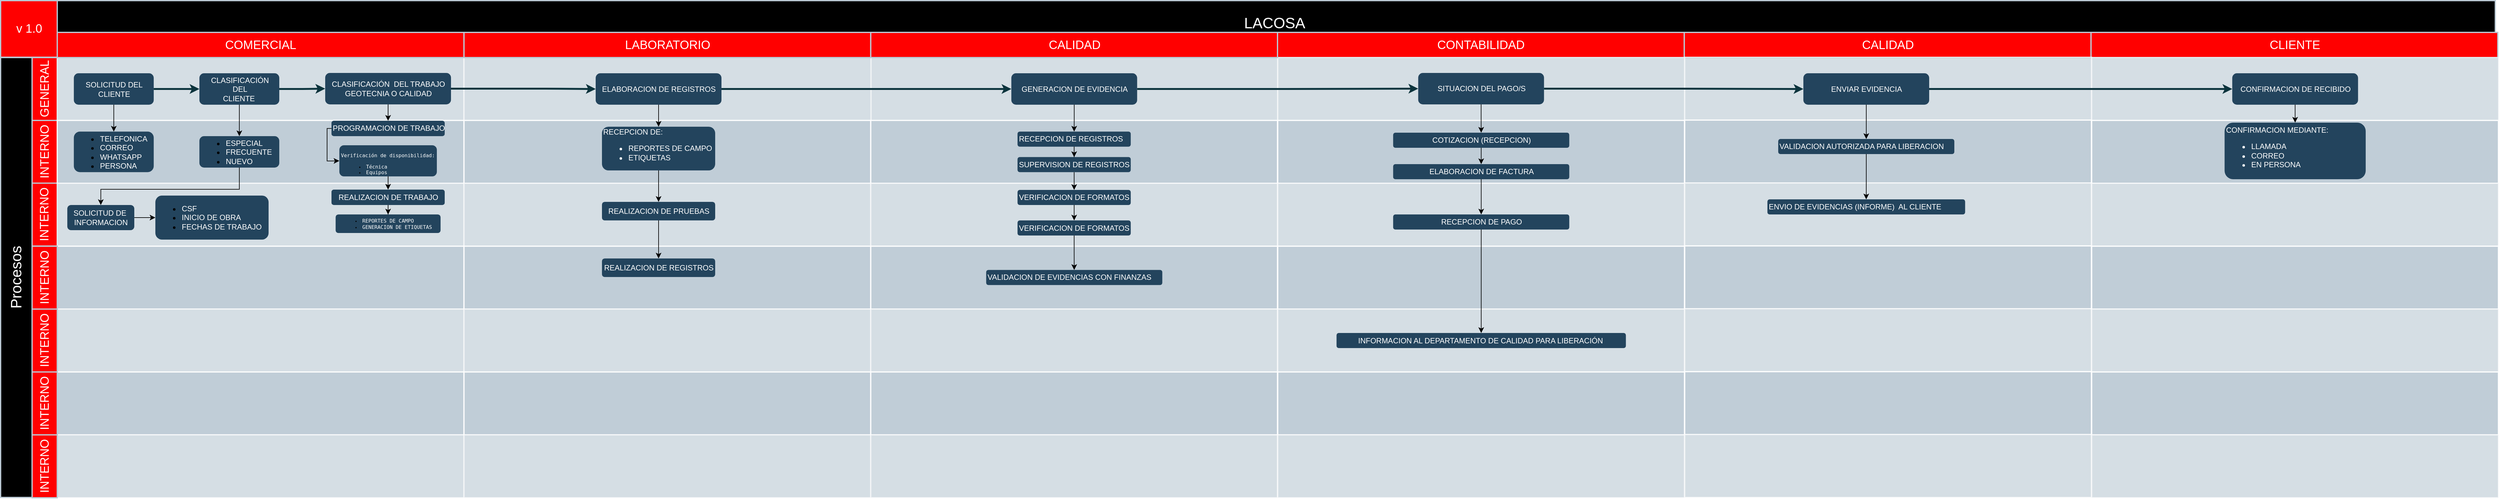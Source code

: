 <mxfile version="24.0.4" type="github">
  <diagram id="6a731a19-8d31-9384-78a2-239565b7b9f0" name="Page-1">
    <mxGraphModel dx="2607" dy="577" grid="1" gridSize="10" guides="1" tooltips="1" connect="1" arrows="1" fold="1" page="1" pageScale="1" pageWidth="1169" pageHeight="827" background="none" math="0" shadow="0">
      <root>
        <mxCell id="0" />
        <mxCell id="1" parent="0" />
        <mxCell id="82" value="" style="strokeColor=#FFFFFF;fillColor=#BAC8D3;fontSize=18;strokeWidth=2;fontFamily=Helvetica;html=1;opacity=60;" parent="1" vertex="1">
          <mxGeometry x="1537.333" y="930.5" width="647" height="100" as="geometry" />
        </mxCell>
        <mxCell id="56" value="LACOSA" style="strokeColor=#BAC8D3;fillColor=#000000;fontSize=24;strokeWidth=2;fontFamily=Helvetica;html=1;fontColor=#FFFFFF;fontStyle=0;spacingBottom=8;spacingRight=0;spacingLeft=83;" parent="1" vertex="1">
          <mxGeometry x="154" y="840" width="3966" height="80" as="geometry" />
        </mxCell>
        <mxCell id="57" value="Procesos" style="strokeColor=#BAC8D3;fillColor=#000000;fontSize=24;strokeWidth=2;horizontal=0;fontFamily=Helvetica;html=1;fontColor=#FFFFFF;fontStyle=0" parent="1" vertex="1">
          <mxGeometry x="154" y="930.5" width="50" height="699.5" as="geometry" />
        </mxCell>
        <mxCell id="58" value="GENERAL" style="strokeColor=#BAC8D3;fillColor=#FF0000;fontSize=19;strokeWidth=2;horizontal=0;fontFamily=Helvetica;html=1;labelBackgroundColor=none;fontColor=#FFFFFF;" parent="1" vertex="1">
          <mxGeometry x="204" y="930.5" width="40" height="100" as="geometry" />
        </mxCell>
        <mxCell id="59" value="v 1.0" style="strokeColor=#BAC8D3;fillColor=#FF0000;fontSize=19;strokeWidth=2;fontFamily=Helvetica;html=1;labelBackgroundColor=none;fontColor=#FFFFFF;" parent="1" vertex="1">
          <mxGeometry x="154" y="840" width="90" height="90" as="geometry" />
        </mxCell>
        <mxCell id="60" value="INTERNO" style="strokeColor=#BAC8D3;fillColor=#FF0000;fontSize=19;strokeWidth=2;horizontal=0;fontFamily=Helvetica;html=1;labelBackgroundColor=none;fontColor=#FFFFFF;" parent="1" vertex="1">
          <mxGeometry x="204" y="1030.5" width="40" height="100" as="geometry" />
        </mxCell>
        <mxCell id="61" value="INTERNO" style="strokeColor=#BAC8D3;fillColor=#FF0000;fontSize=19;strokeWidth=2;horizontal=0;fontFamily=Helvetica;html=1;labelBackgroundColor=none;fontColor=#FFFFFF;" parent="1" vertex="1">
          <mxGeometry x="204" y="1130.25" width="40" height="100" as="geometry" />
        </mxCell>
        <mxCell id="68" value="" style="strokeColor=#FFFFFF;fillColor=#BAC8D3;fontSize=18;strokeWidth=2;fontFamily=Helvetica;html=1;opacity=60;" parent="1" vertex="1">
          <mxGeometry x="244" y="930.5" width="646.667" height="100" as="geometry" />
        </mxCell>
        <mxCell id="69" value="" style="strokeColor=#FFFFFF;fillColor=#BAC8D3;fontSize=18;strokeWidth=2;fontFamily=Helvetica;html=1;opacity=90;" parent="1" vertex="1">
          <mxGeometry x="244" y="1030.5" width="646.667" height="100" as="geometry" />
        </mxCell>
        <mxCell id="70" value="" style="strokeColor=#FFFFFF;fillColor=#BAC8D3;fontSize=18;strokeWidth=2;fontFamily=Helvetica;html=1;opacity=60;" parent="1" vertex="1">
          <mxGeometry x="244" y="1130.5" width="646.667" height="100" as="geometry" />
        </mxCell>
        <mxCell id="71" value="" style="strokeColor=#FFFFFF;fillColor=#BAC8D3;fontSize=18;strokeWidth=2;fontFamily=Helvetica;html=1;opacity=90;" parent="1" vertex="1">
          <mxGeometry x="244" y="1230.5" width="646.667" height="100" as="geometry" />
        </mxCell>
        <mxCell id="72" value="" style="strokeColor=#FFFFFF;fillColor=#BAC8D3;fontSize=18;strokeWidth=2;fontFamily=Helvetica;html=1;opacity=60;" parent="1" vertex="1">
          <mxGeometry x="244" y="1330.5" width="646.667" height="100" as="geometry" />
        </mxCell>
        <mxCell id="73" value="" style="strokeColor=#FFFFFF;fillColor=#BAC8D3;fontSize=18;strokeWidth=2;fontFamily=Helvetica;html=1;opacity=90;" parent="1" vertex="1">
          <mxGeometry x="244" y="1430.5" width="646.667" height="100" as="geometry" />
        </mxCell>
        <mxCell id="74" value="" style="strokeColor=#FFFFFF;fillColor=#BAC8D3;fontSize=18;strokeWidth=2;fontFamily=Helvetica;html=1;opacity=60;" parent="1" vertex="1">
          <mxGeometry x="244" y="1530.5" width="646.667" height="100" as="geometry" />
        </mxCell>
        <mxCell id="75" value="" style="strokeColor=#FFFFFF;fillColor=#BAC8D3;fontSize=18;strokeWidth=2;fontFamily=Helvetica;html=1;opacity=60;" parent="1" vertex="1">
          <mxGeometry x="890.667" y="930.5" width="647" height="100" as="geometry" />
        </mxCell>
        <mxCell id="76" value="" style="strokeColor=#FFFFFF;fillColor=#BAC8D3;fontSize=18;strokeWidth=2;fontFamily=Helvetica;html=1;opacity=90;" parent="1" vertex="1">
          <mxGeometry x="890.667" y="1030.5" width="646.667" height="100" as="geometry" />
        </mxCell>
        <mxCell id="77" value="" style="strokeColor=#FFFFFF;fillColor=#BAC8D3;fontSize=18;strokeWidth=2;fontFamily=Helvetica;html=1;opacity=60;" parent="1" vertex="1">
          <mxGeometry x="890.667" y="1130.5" width="646.667" height="100" as="geometry" />
        </mxCell>
        <mxCell id="78" value="" style="strokeColor=#FFFFFF;fillColor=#BAC8D3;fontSize=18;strokeWidth=2;fontFamily=Helvetica;html=1;opacity=90;" parent="1" vertex="1">
          <mxGeometry x="890.667" y="1230.5" width="646.667" height="100" as="geometry" />
        </mxCell>
        <mxCell id="79" value="" style="strokeColor=#FFFFFF;fillColor=#BAC8D3;fontSize=18;strokeWidth=2;fontFamily=Helvetica;html=1;opacity=60;" parent="1" vertex="1">
          <mxGeometry x="890.667" y="1330.5" width="646.667" height="100" as="geometry" />
        </mxCell>
        <mxCell id="80" value="" style="strokeColor=#FFFFFF;fillColor=#BAC8D3;fontSize=18;strokeWidth=2;fontFamily=Helvetica;html=1;opacity=90;" parent="1" vertex="1">
          <mxGeometry x="890.667" y="1430.5" width="646.667" height="100" as="geometry" />
        </mxCell>
        <mxCell id="81" value="" style="strokeColor=#FFFFFF;fillColor=#BAC8D3;fontSize=18;strokeWidth=2;fontFamily=Helvetica;html=1;opacity=60;fontStyle=4" parent="1" vertex="1">
          <mxGeometry x="890.667" y="1530.5" width="646.667" height="100" as="geometry" />
        </mxCell>
        <mxCell id="89" style="edgeStyle=orthogonalEdgeStyle;rounded=1;jumpStyle=none;html=1;entryX=0;entryY=0.5;labelBackgroundColor=#ffffff;startArrow=none;startFill=0;endArrow=classic;jettySize=auto;orthogonalLoop=1;strokeColor=#0C343D;strokeWidth=3;fontFamily=Helvetica;fontSize=11;fontColor=#000000;" parent="1" source="69" edge="1">
          <mxGeometry relative="1" as="geometry">
            <Array as="points">
              <mxPoint x="549" y="1131" />
            </Array>
            <mxPoint x="524.395" y="1016" as="sourcePoint" />
            <mxPoint x="605.354" y="1130.5" as="targetPoint" />
          </mxGeometry>
        </mxCell>
        <mxCell id="XTJKwg85AFcShDBnjpuE-243" value="" style="edgeStyle=orthogonalEdgeStyle;rounded=0;orthogonalLoop=1;jettySize=auto;html=1;" edge="1" parent="1" source="90" target="XTJKwg85AFcShDBnjpuE-241">
          <mxGeometry relative="1" as="geometry" />
        </mxCell>
        <mxCell id="90" value="&lt;font color=&quot;#ffffff&quot;&gt;SOLICITUD DEL &lt;br&gt;CLIENTE&lt;/font&gt;" style="rounded=1;fillColor=#23445D;strokeColor=none;strokeWidth=2;fontFamily=Helvetica;html=1;gradientColor=none;" parent="1" vertex="1">
          <mxGeometry x="270.395" y="955.5" width="127" height="50" as="geometry" />
        </mxCell>
        <mxCell id="120" value="" style="edgeStyle=elbowEdgeStyle;elbow=horizontal;strokeWidth=3;strokeColor=#0C343D;fontFamily=Helvetica;html=1;exitX=1;exitY=0.5;exitDx=0;exitDy=0;entryX=0;entryY=0.5;entryDx=0;entryDy=0;" parent="1" source="XTJKwg85AFcShDBnjpuE-185" target="XTJKwg85AFcShDBnjpuE-186" edge="1">
          <mxGeometry x="6.449" y="830.5" width="131.973" height="100" as="geometry">
            <mxPoint x="1277.505" y="980.5" as="sourcePoint" />
            <mxPoint x="1680" y="981" as="targetPoint" />
          </mxGeometry>
        </mxCell>
        <mxCell id="140" value="C" style="group;fillColor=#FF0000;container=0;" parent="1" vertex="1" connectable="0">
          <mxGeometry x="244" y="890.5" width="646.667" height="40" as="geometry" />
        </mxCell>
        <mxCell id="XTJKwg85AFcShDBnjpuE-148" value="C" style="group;fillColor=#FF0000;" vertex="1" connectable="0" parent="1">
          <mxGeometry x="2184" y="890.5" width="646.667" height="40" as="geometry" />
        </mxCell>
        <mxCell id="XTJKwg85AFcShDBnjpuE-149" value="CONTABILIDAD" style="strokeColor=#BAC8D3;fillColor=#FF0000;fontSize=19;strokeWidth=2;fontFamily=Helvetica;html=1;labelBackgroundColor=none;fontColor=#FFFFFF;" vertex="1" parent="XTJKwg85AFcShDBnjpuE-148">
          <mxGeometry width="646.666" height="40" as="geometry" />
        </mxCell>
        <mxCell id="XTJKwg85AFcShDBnjpuE-150" value="CALIDAD" style="strokeColor=#BAC8D3;fillColor=#FF0000;fontSize=19;strokeWidth=2;fontFamily=Helvetica;html=1;labelBackgroundColor=none;fontColor=#FFFFFF;" vertex="1" parent="XTJKwg85AFcShDBnjpuE-148">
          <mxGeometry x="646.666" width="646.666" height="40" as="geometry" />
        </mxCell>
        <mxCell id="XTJKwg85AFcShDBnjpuE-151" value="CLIENTE" style="strokeColor=#BAC8D3;fillColor=#FF0000;fontSize=19;strokeWidth=2;fontFamily=Helvetica;html=1;labelBackgroundColor=none;fontColor=#FFFFFF;" vertex="1" parent="XTJKwg85AFcShDBnjpuE-148">
          <mxGeometry x="1293.331" width="646.667" height="40" as="geometry" />
        </mxCell>
        <mxCell id="XTJKwg85AFcShDBnjpuE-245" value="" style="edgeStyle=orthogonalEdgeStyle;rounded=0;orthogonalLoop=1;jettySize=auto;html=1;" edge="1" parent="1" source="XTJKwg85AFcShDBnjpuE-173" target="XTJKwg85AFcShDBnjpuE-242">
          <mxGeometry relative="1" as="geometry" />
        </mxCell>
        <mxCell id="XTJKwg85AFcShDBnjpuE-173" value="&lt;font color=&quot;#ffffff&quot;&gt;CLASIFICACIÓN&lt;br&gt;DEL&lt;br&gt;CLIENTE&amp;nbsp;&lt;/font&gt;" style="rounded=1;fillColor=#23445D;strokeColor=none;strokeWidth=2;fontFamily=Helvetica;html=1;gradientColor=none;" vertex="1" parent="1">
          <mxGeometry x="470.005" y="955.5" width="127" height="50" as="geometry" />
        </mxCell>
        <mxCell id="XTJKwg85AFcShDBnjpuE-251" value="" style="edgeStyle=orthogonalEdgeStyle;rounded=0;orthogonalLoop=1;jettySize=auto;html=1;" edge="1" parent="1" source="XTJKwg85AFcShDBnjpuE-174" target="XTJKwg85AFcShDBnjpuE-250">
          <mxGeometry relative="1" as="geometry" />
        </mxCell>
        <mxCell id="XTJKwg85AFcShDBnjpuE-174" value="&lt;font color=&quot;#ffffff&quot;&gt;CLASIFICACIÓN&amp;nbsp; DEL TRABAJO&lt;br&gt;GEOTECNIA O CALIDAD&lt;/font&gt;" style="rounded=1;fillColor=#23445D;strokeColor=none;strokeWidth=2;fontFamily=Helvetica;html=1;gradientColor=none;" vertex="1" parent="1">
          <mxGeometry x="670" y="955" width="200" height="50" as="geometry" />
        </mxCell>
        <mxCell id="XTJKwg85AFcShDBnjpuE-176" value="" style="edgeStyle=elbowEdgeStyle;elbow=horizontal;strokeWidth=3;strokeColor=#0C343D;fontFamily=Helvetica;html=1;entryX=0;entryY=0.5;entryDx=0;entryDy=0;exitX=1;exitY=0.5;exitDx=0;exitDy=0;" edge="1" parent="1" source="90" target="XTJKwg85AFcShDBnjpuE-173">
          <mxGeometry x="6.449" y="830.5" width="131.973" height="100" as="geometry">
            <mxPoint x="410" y="980" as="sourcePoint" />
            <mxPoint x="494.39" y="980" as="targetPoint" />
          </mxGeometry>
        </mxCell>
        <mxCell id="XTJKwg85AFcShDBnjpuE-178" value="" style="edgeStyle=elbowEdgeStyle;elbow=horizontal;strokeWidth=3;strokeColor=#0C343D;fontFamily=Helvetica;html=1;entryX=0;entryY=0.5;entryDx=0;entryDy=0;exitX=1;exitY=0.5;exitDx=0;exitDy=0;" edge="1" parent="1" source="XTJKwg85AFcShDBnjpuE-173" target="XTJKwg85AFcShDBnjpuE-174">
          <mxGeometry x="6.449" y="830.5" width="131.973" height="100" as="geometry">
            <mxPoint x="597" y="1005.5" as="sourcePoint" />
            <mxPoint x="670" y="1005.5" as="targetPoint" />
          </mxGeometry>
        </mxCell>
        <mxCell id="XTJKwg85AFcShDBnjpuE-184" value="" style="edgeStyle=elbowEdgeStyle;elbow=horizontal;strokeWidth=3;strokeColor=#0C343D;fontFamily=Helvetica;html=1;exitX=1;exitY=0.5;exitDx=0;exitDy=0;entryX=0;entryY=0.5;entryDx=0;entryDy=0;" edge="1" parent="1" source="XTJKwg85AFcShDBnjpuE-174" target="XTJKwg85AFcShDBnjpuE-185">
          <mxGeometry x="6.449" y="830.5" width="131.973" height="100" as="geometry">
            <mxPoint x="880.0" y="970" as="sourcePoint" />
            <mxPoint x="1070" y="980" as="targetPoint" />
            <Array as="points">
              <mxPoint x="1010" y="990" />
            </Array>
          </mxGeometry>
        </mxCell>
        <mxCell id="XTJKwg85AFcShDBnjpuE-271" value="" style="edgeStyle=orthogonalEdgeStyle;rounded=0;orthogonalLoop=1;jettySize=auto;html=1;" edge="1" parent="1" source="XTJKwg85AFcShDBnjpuE-185" target="XTJKwg85AFcShDBnjpuE-270">
          <mxGeometry relative="1" as="geometry" />
        </mxCell>
        <mxCell id="XTJKwg85AFcShDBnjpuE-185" value="&lt;font color=&quot;#ffffff&quot;&gt;ELABORACION DE REGISTROS&lt;/font&gt;" style="rounded=1;fillColor=#23445D;strokeColor=none;strokeWidth=2;fontFamily=Helvetica;html=1;gradientColor=none;" vertex="1" parent="1">
          <mxGeometry x="1100" y="955.5" width="200" height="50" as="geometry" />
        </mxCell>
        <mxCell id="83" value="" style="strokeColor=#FFFFFF;fillColor=#BAC8D3;fontSize=18;strokeWidth=2;fontFamily=Helvetica;html=1;opacity=90;" parent="1" vertex="1">
          <mxGeometry x="1537.333" y="1030.5" width="646.667" height="100" as="geometry" />
        </mxCell>
        <mxCell id="84" value="" style="strokeColor=#FFFFFF;fillColor=#BAC8D3;fontSize=18;strokeWidth=2;fontFamily=Helvetica;html=1;opacity=60;" parent="1" vertex="1">
          <mxGeometry x="1537.333" y="1130.5" width="646.667" height="100" as="geometry" />
        </mxCell>
        <mxCell id="85" value="" style="strokeColor=#FFFFFF;fillColor=#BAC8D3;fontSize=18;strokeWidth=2;fontFamily=Helvetica;html=1;opacity=90;" parent="1" vertex="1">
          <mxGeometry x="1537.333" y="1230.5" width="646.667" height="100" as="geometry" />
        </mxCell>
        <mxCell id="86" value="" style="strokeColor=#FFFFFF;fillColor=#BAC8D3;fontSize=18;strokeWidth=2;fontFamily=Helvetica;html=1;opacity=60;" parent="1" vertex="1">
          <mxGeometry x="1537.333" y="1330.5" width="646.667" height="100" as="geometry" />
        </mxCell>
        <mxCell id="87" value="" style="strokeColor=#FFFFFF;fillColor=#BAC8D3;fontSize=18;strokeWidth=2;fontFamily=Helvetica;html=1;opacity=90;" parent="1" vertex="1">
          <mxGeometry x="1537.333" y="1430.5" width="646.667" height="100" as="geometry" />
        </mxCell>
        <mxCell id="88" value="" style="strokeColor=#FFFFFF;fillColor=#BAC8D3;fontSize=18;strokeWidth=2;fontFamily=Helvetica;html=1;opacity=60;fontStyle=4" parent="1" vertex="1">
          <mxGeometry x="1537.333" y="1530.5" width="646.667" height="100" as="geometry" />
        </mxCell>
        <mxCell id="XTJKwg85AFcShDBnjpuE-179" value="" style="group" vertex="1" connectable="0" parent="1">
          <mxGeometry x="2184.333" y="930" width="1941" height="700.5" as="geometry" />
        </mxCell>
        <mxCell id="XTJKwg85AFcShDBnjpuE-152" value="" style="strokeColor=#FFFFFF;fillColor=#BAC8D3;fontSize=18;strokeWidth=2;fontFamily=Helvetica;html=1;opacity=60;" vertex="1" parent="XTJKwg85AFcShDBnjpuE-179">
          <mxGeometry y="0.5" width="647" height="100" as="geometry" />
        </mxCell>
        <mxCell id="XTJKwg85AFcShDBnjpuE-153" value="" style="strokeColor=#FFFFFF;fillColor=#BAC8D3;fontSize=18;strokeWidth=2;fontFamily=Helvetica;html=1;opacity=90;" vertex="1" parent="XTJKwg85AFcShDBnjpuE-179">
          <mxGeometry y="100.5" width="646.667" height="100" as="geometry" />
        </mxCell>
        <mxCell id="XTJKwg85AFcShDBnjpuE-154" value="" style="strokeColor=#FFFFFF;fillColor=#BAC8D3;fontSize=18;strokeWidth=2;fontFamily=Helvetica;html=1;opacity=60;" vertex="1" parent="XTJKwg85AFcShDBnjpuE-179">
          <mxGeometry y="200.5" width="646.667" height="100" as="geometry" />
        </mxCell>
        <mxCell id="XTJKwg85AFcShDBnjpuE-155" value="" style="strokeColor=#FFFFFF;fillColor=#BAC8D3;fontSize=18;strokeWidth=2;fontFamily=Helvetica;html=1;opacity=90;" vertex="1" parent="XTJKwg85AFcShDBnjpuE-179">
          <mxGeometry y="300.5" width="646.667" height="100" as="geometry" />
        </mxCell>
        <mxCell id="XTJKwg85AFcShDBnjpuE-156" value="" style="strokeColor=#FFFFFF;fillColor=#BAC8D3;fontSize=18;strokeWidth=2;fontFamily=Helvetica;html=1;opacity=60;" vertex="1" parent="XTJKwg85AFcShDBnjpuE-179">
          <mxGeometry y="400.5" width="646.667" height="100" as="geometry" />
        </mxCell>
        <mxCell id="XTJKwg85AFcShDBnjpuE-157" value="" style="strokeColor=#FFFFFF;fillColor=#BAC8D3;fontSize=18;strokeWidth=2;fontFamily=Helvetica;html=1;opacity=90;" vertex="1" parent="XTJKwg85AFcShDBnjpuE-179">
          <mxGeometry y="500.5" width="646.667" height="100" as="geometry" />
        </mxCell>
        <mxCell id="XTJKwg85AFcShDBnjpuE-158" value="" style="strokeColor=#FFFFFF;fillColor=#BAC8D3;fontSize=18;strokeWidth=2;fontFamily=Helvetica;html=1;opacity=60;fontStyle=4" vertex="1" parent="XTJKwg85AFcShDBnjpuE-179">
          <mxGeometry y="600.5" width="646.667" height="100" as="geometry" />
        </mxCell>
        <mxCell id="XTJKwg85AFcShDBnjpuE-159" value="" style="strokeColor=#FFFFFF;fillColor=#BAC8D3;fontSize=18;strokeWidth=2;fontFamily=Helvetica;html=1;opacity=60;" vertex="1" parent="XTJKwg85AFcShDBnjpuE-179">
          <mxGeometry x="647" width="647" height="100" as="geometry" />
        </mxCell>
        <mxCell id="XTJKwg85AFcShDBnjpuE-160" value="" style="strokeColor=#FFFFFF;fillColor=#BAC8D3;fontSize=18;strokeWidth=2;fontFamily=Helvetica;html=1;opacity=90;" vertex="1" parent="XTJKwg85AFcShDBnjpuE-179">
          <mxGeometry x="647" y="100" width="646.667" height="100" as="geometry" />
        </mxCell>
        <mxCell id="XTJKwg85AFcShDBnjpuE-161" value="" style="strokeColor=#FFFFFF;fillColor=#BAC8D3;fontSize=18;strokeWidth=2;fontFamily=Helvetica;html=1;opacity=60;" vertex="1" parent="XTJKwg85AFcShDBnjpuE-179">
          <mxGeometry x="647" y="200" width="646.667" height="100" as="geometry" />
        </mxCell>
        <mxCell id="XTJKwg85AFcShDBnjpuE-162" value="" style="strokeColor=#FFFFFF;fillColor=#BAC8D3;fontSize=18;strokeWidth=2;fontFamily=Helvetica;html=1;opacity=90;" vertex="1" parent="XTJKwg85AFcShDBnjpuE-179">
          <mxGeometry x="647" y="300" width="646.667" height="100" as="geometry" />
        </mxCell>
        <mxCell id="XTJKwg85AFcShDBnjpuE-163" value="" style="strokeColor=#FFFFFF;fillColor=#BAC8D3;fontSize=18;strokeWidth=2;fontFamily=Helvetica;html=1;opacity=60;" vertex="1" parent="XTJKwg85AFcShDBnjpuE-179">
          <mxGeometry x="647" y="400" width="646.667" height="100" as="geometry" />
        </mxCell>
        <mxCell id="XTJKwg85AFcShDBnjpuE-164" value="" style="strokeColor=#FFFFFF;fillColor=#BAC8D3;fontSize=18;strokeWidth=2;fontFamily=Helvetica;html=1;opacity=90;" vertex="1" parent="XTJKwg85AFcShDBnjpuE-179">
          <mxGeometry x="647" y="500" width="646.667" height="100" as="geometry" />
        </mxCell>
        <mxCell id="XTJKwg85AFcShDBnjpuE-165" value="" style="strokeColor=#FFFFFF;fillColor=#BAC8D3;fontSize=18;strokeWidth=2;fontFamily=Helvetica;html=1;opacity=60;fontStyle=4" vertex="1" parent="XTJKwg85AFcShDBnjpuE-179">
          <mxGeometry x="647" y="600" width="646.667" height="100" as="geometry" />
        </mxCell>
        <mxCell id="XTJKwg85AFcShDBnjpuE-166" value="" style="strokeColor=#FFFFFF;fillColor=#BAC8D3;fontSize=18;strokeWidth=2;fontFamily=Helvetica;html=1;opacity=60;" vertex="1" parent="XTJKwg85AFcShDBnjpuE-179">
          <mxGeometry x="1294" y="0.5" width="647" height="100" as="geometry" />
        </mxCell>
        <mxCell id="XTJKwg85AFcShDBnjpuE-167" value="" style="strokeColor=#FFFFFF;fillColor=#BAC8D3;fontSize=18;strokeWidth=2;fontFamily=Helvetica;html=1;opacity=90;" vertex="1" parent="XTJKwg85AFcShDBnjpuE-179">
          <mxGeometry x="1294" y="100.5" width="646.667" height="100" as="geometry" />
        </mxCell>
        <mxCell id="XTJKwg85AFcShDBnjpuE-168" value="" style="strokeColor=#FFFFFF;fillColor=#BAC8D3;fontSize=18;strokeWidth=2;fontFamily=Helvetica;html=1;opacity=60;" vertex="1" parent="XTJKwg85AFcShDBnjpuE-179">
          <mxGeometry x="1294" y="200.5" width="646.667" height="100" as="geometry" />
        </mxCell>
        <mxCell id="XTJKwg85AFcShDBnjpuE-169" value="" style="strokeColor=#FFFFFF;fillColor=#BAC8D3;fontSize=18;strokeWidth=2;fontFamily=Helvetica;html=1;opacity=90;" vertex="1" parent="XTJKwg85AFcShDBnjpuE-179">
          <mxGeometry x="1294" y="300.5" width="646.667" height="100" as="geometry" />
        </mxCell>
        <mxCell id="XTJKwg85AFcShDBnjpuE-170" value="" style="strokeColor=#FFFFFF;fillColor=#BAC8D3;fontSize=18;strokeWidth=2;fontFamily=Helvetica;html=1;opacity=60;" vertex="1" parent="XTJKwg85AFcShDBnjpuE-179">
          <mxGeometry x="1294" y="400.5" width="646.667" height="100" as="geometry" />
        </mxCell>
        <mxCell id="XTJKwg85AFcShDBnjpuE-171" value="" style="strokeColor=#FFFFFF;fillColor=#BAC8D3;fontSize=18;strokeWidth=2;fontFamily=Helvetica;html=1;opacity=90;" vertex="1" parent="XTJKwg85AFcShDBnjpuE-179">
          <mxGeometry x="1294" y="500.5" width="646.667" height="100" as="geometry" />
        </mxCell>
        <mxCell id="XTJKwg85AFcShDBnjpuE-172" value="" style="strokeColor=#FFFFFF;fillColor=#BAC8D3;fontSize=18;strokeWidth=2;fontFamily=Helvetica;html=1;opacity=60;fontStyle=4" vertex="1" parent="XTJKwg85AFcShDBnjpuE-179">
          <mxGeometry x="1294" y="600.5" width="646.667" height="100" as="geometry" />
        </mxCell>
        <mxCell id="XTJKwg85AFcShDBnjpuE-289" value="" style="edgeStyle=orthogonalEdgeStyle;rounded=0;orthogonalLoop=1;jettySize=auto;html=1;" edge="1" parent="XTJKwg85AFcShDBnjpuE-179" source="XTJKwg85AFcShDBnjpuE-187" target="XTJKwg85AFcShDBnjpuE-288">
          <mxGeometry relative="1" as="geometry" />
        </mxCell>
        <mxCell id="XTJKwg85AFcShDBnjpuE-187" value="&lt;font color=&quot;#ffffff&quot;&gt;SITUACION DEL PAGO/S&lt;/font&gt;" style="rounded=1;fillColor=#23445D;strokeColor=none;strokeWidth=2;fontFamily=Helvetica;html=1;gradientColor=none;" vertex="1" parent="XTJKwg85AFcShDBnjpuE-179">
          <mxGeometry x="223.337" y="25" width="200" height="50" as="geometry" />
        </mxCell>
        <mxCell id="XTJKwg85AFcShDBnjpuE-188" value="" style="edgeStyle=elbowEdgeStyle;elbow=horizontal;strokeWidth=3;strokeColor=#0C343D;fontFamily=Helvetica;html=1;exitX=1;exitY=0.5;exitDx=0;exitDy=0;entryX=0;entryY=0.5;entryDx=0;entryDy=0;" edge="1" parent="XTJKwg85AFcShDBnjpuE-179" source="XTJKwg85AFcShDBnjpuE-187" target="XTJKwg85AFcShDBnjpuE-189">
          <mxGeometry x="-3715.218" y="-1029.5" width="131.973" height="100" as="geometry">
            <mxPoint x="445.67" y="50.25" as="sourcePoint" />
            <mxPoint x="815.667" y="49" as="targetPoint" />
          </mxGeometry>
        </mxCell>
        <mxCell id="XTJKwg85AFcShDBnjpuE-300" value="" style="edgeStyle=orthogonalEdgeStyle;rounded=0;orthogonalLoop=1;jettySize=auto;html=1;" edge="1" parent="XTJKwg85AFcShDBnjpuE-179" source="XTJKwg85AFcShDBnjpuE-189" target="XTJKwg85AFcShDBnjpuE-298">
          <mxGeometry relative="1" as="geometry" />
        </mxCell>
        <mxCell id="XTJKwg85AFcShDBnjpuE-189" value="&lt;font color=&quot;#ffffff&quot;&gt;ENVIAR EVIDENCIA&lt;/font&gt;" style="rounded=1;fillColor=#23445D;strokeColor=none;strokeWidth=2;fontFamily=Helvetica;html=1;gradientColor=none;" vertex="1" parent="XTJKwg85AFcShDBnjpuE-179">
          <mxGeometry x="835.667" y="25.5" width="200" height="50" as="geometry" />
        </mxCell>
        <mxCell id="XTJKwg85AFcShDBnjpuE-306" value="" style="edgeStyle=orthogonalEdgeStyle;rounded=0;orthogonalLoop=1;jettySize=auto;html=1;" edge="1" parent="XTJKwg85AFcShDBnjpuE-179" source="XTJKwg85AFcShDBnjpuE-215" target="XTJKwg85AFcShDBnjpuE-305">
          <mxGeometry relative="1" as="geometry" />
        </mxCell>
        <mxCell id="XTJKwg85AFcShDBnjpuE-215" value="&lt;font color=&quot;#ffffff&quot;&gt;CONFIRMACION DE RECIBIDO&lt;/font&gt;" style="rounded=1;fillColor=#23445D;strokeColor=none;strokeWidth=2;fontFamily=Helvetica;html=1;gradientColor=none;" vertex="1" parent="XTJKwg85AFcShDBnjpuE-179">
          <mxGeometry x="1517.497" y="25.5" width="200" height="50" as="geometry" />
        </mxCell>
        <mxCell id="XTJKwg85AFcShDBnjpuE-216" value="" style="edgeStyle=elbowEdgeStyle;elbow=horizontal;strokeWidth=3;strokeColor=#0C343D;fontFamily=Helvetica;html=1;entryX=0;entryY=0.5;entryDx=0;entryDy=0;exitX=1;exitY=0.5;exitDx=0;exitDy=0;" edge="1" parent="XTJKwg85AFcShDBnjpuE-179" source="XTJKwg85AFcShDBnjpuE-189" target="XTJKwg85AFcShDBnjpuE-215">
          <mxGeometry x="-5899.551" y="-1959.5" width="131.973" height="100" as="geometry">
            <mxPoint x="1075.67" y="49.91" as="sourcePoint" />
            <mxPoint x="1488.67" y="50.91" as="targetPoint" />
          </mxGeometry>
        </mxCell>
        <mxCell id="XTJKwg85AFcShDBnjpuE-291" value="" style="edgeStyle=orthogonalEdgeStyle;rounded=0;orthogonalLoop=1;jettySize=auto;html=1;" edge="1" parent="XTJKwg85AFcShDBnjpuE-179" source="XTJKwg85AFcShDBnjpuE-288" target="XTJKwg85AFcShDBnjpuE-290">
          <mxGeometry relative="1" as="geometry" />
        </mxCell>
        <mxCell id="XTJKwg85AFcShDBnjpuE-288" value="&lt;font color=&quot;#ffffff&quot;&gt;COTIZACION (RECEPCION)&lt;/font&gt;" style="rounded=1;fillColor=#23445D;strokeColor=none;strokeWidth=2;fontFamily=Helvetica;html=1;gradientColor=none;align=center;" vertex="1" parent="XTJKwg85AFcShDBnjpuE-179">
          <mxGeometry x="183.497" y="120" width="280" height="24" as="geometry" />
        </mxCell>
        <mxCell id="XTJKwg85AFcShDBnjpuE-295" value="" style="edgeStyle=orthogonalEdgeStyle;rounded=0;orthogonalLoop=1;jettySize=auto;html=1;" edge="1" parent="XTJKwg85AFcShDBnjpuE-179" source="XTJKwg85AFcShDBnjpuE-290" target="XTJKwg85AFcShDBnjpuE-293">
          <mxGeometry relative="1" as="geometry" />
        </mxCell>
        <mxCell id="XTJKwg85AFcShDBnjpuE-290" value="&lt;font color=&quot;#ffffff&quot;&gt;ELABORACION DE FACTURA&lt;/font&gt;" style="rounded=1;fillColor=#23445D;strokeColor=none;strokeWidth=2;fontFamily=Helvetica;html=1;gradientColor=none;align=center;" vertex="1" parent="XTJKwg85AFcShDBnjpuE-179">
          <mxGeometry x="183.497" y="170" width="280" height="24" as="geometry" />
        </mxCell>
        <mxCell id="XTJKwg85AFcShDBnjpuE-297" value="" style="edgeStyle=orthogonalEdgeStyle;rounded=0;orthogonalLoop=1;jettySize=auto;html=1;" edge="1" parent="XTJKwg85AFcShDBnjpuE-179" source="XTJKwg85AFcShDBnjpuE-293" target="XTJKwg85AFcShDBnjpuE-296">
          <mxGeometry relative="1" as="geometry" />
        </mxCell>
        <mxCell id="XTJKwg85AFcShDBnjpuE-293" value="&lt;font color=&quot;#ffffff&quot;&gt;RECEPCION DE PAGO&lt;/font&gt;" style="rounded=1;fillColor=#23445D;strokeColor=none;strokeWidth=2;fontFamily=Helvetica;html=1;gradientColor=none;align=center;" vertex="1" parent="XTJKwg85AFcShDBnjpuE-179">
          <mxGeometry x="183.497" y="250" width="280" height="24" as="geometry" />
        </mxCell>
        <mxCell id="XTJKwg85AFcShDBnjpuE-296" value="&lt;font color=&quot;#ffffff&quot;&gt;INFORMACION AL DEPARTAMENTO DE CALIDAD PARA LIBERACIÓN&amp;nbsp;&lt;/font&gt;" style="rounded=1;fillColor=#23445D;strokeColor=none;strokeWidth=2;fontFamily=Helvetica;html=1;gradientColor=none;align=center;" vertex="1" parent="XTJKwg85AFcShDBnjpuE-179">
          <mxGeometry x="93.5" y="438.5" width="460" height="24" as="geometry" />
        </mxCell>
        <mxCell id="XTJKwg85AFcShDBnjpuE-303" value="" style="edgeStyle=orthogonalEdgeStyle;rounded=0;orthogonalLoop=1;jettySize=auto;html=1;" edge="1" parent="XTJKwg85AFcShDBnjpuE-179" source="XTJKwg85AFcShDBnjpuE-298" target="XTJKwg85AFcShDBnjpuE-302">
          <mxGeometry relative="1" as="geometry" />
        </mxCell>
        <mxCell id="XTJKwg85AFcShDBnjpuE-298" value="&lt;font color=&quot;#ffffff&quot;&gt;VALIDACION AUTORIZADA PARA LIBERACION&lt;/font&gt;" style="rounded=1;fillColor=#23445D;strokeColor=none;strokeWidth=2;fontFamily=Helvetica;html=1;gradientColor=none;align=left;" vertex="1" parent="XTJKwg85AFcShDBnjpuE-179">
          <mxGeometry x="795.667" y="130" width="280" height="24" as="geometry" />
        </mxCell>
        <mxCell id="XTJKwg85AFcShDBnjpuE-302" value="&lt;font color=&quot;#ffffff&quot;&gt;ENVIO DE EVIDENCIAS (INFORME)&amp;nbsp; AL CLIENTE&lt;/font&gt;" style="rounded=1;fillColor=#23445D;strokeColor=none;strokeWidth=2;fontFamily=Helvetica;html=1;gradientColor=none;align=left;" vertex="1" parent="XTJKwg85AFcShDBnjpuE-179">
          <mxGeometry x="778.5" y="226" width="314.33" height="24" as="geometry" />
        </mxCell>
        <mxCell id="XTJKwg85AFcShDBnjpuE-305" value="&lt;font color=&quot;#ffffff&quot;&gt;CONFIRMACION MEDIANTE:&lt;br&gt;&lt;ul&gt;&lt;li&gt;&lt;font color=&quot;#ffffff&quot;&gt;LLAMADA&lt;/font&gt;&lt;/li&gt;&lt;li&gt;&lt;font color=&quot;#ffffff&quot;&gt;CORREO&lt;/font&gt;&lt;/li&gt;&lt;li&gt;&lt;font color=&quot;#ffffff&quot;&gt;EN PERSONA&lt;/font&gt;&lt;/li&gt;&lt;/ul&gt;&lt;/font&gt;" style="rounded=1;fillColor=#23445D;strokeColor=none;strokeWidth=2;fontFamily=Helvetica;html=1;gradientColor=none;align=left;" vertex="1" parent="XTJKwg85AFcShDBnjpuE-179">
          <mxGeometry x="1505.33" y="104" width="224.33" height="90" as="geometry" />
        </mxCell>
        <mxCell id="121" value="" style="edgeStyle=elbowEdgeStyle;elbow=horizontal;strokeWidth=3;strokeColor=#0C343D;fontFamily=Helvetica;html=1;exitX=1;exitY=0.5;exitDx=0;exitDy=0;entryX=0;entryY=0.5;entryDx=0;entryDy=0;" parent="1" source="XTJKwg85AFcShDBnjpuE-186" target="XTJKwg85AFcShDBnjpuE-187" edge="1">
          <mxGeometry x="6.449" y="830.5" width="131.973" height="100" as="geometry">
            <mxPoint x="1916.999" y="980.5" as="sourcePoint" />
            <mxPoint x="2380.005" y="980" as="targetPoint" />
          </mxGeometry>
        </mxCell>
        <mxCell id="XTJKwg85AFcShDBnjpuE-277" value="" style="edgeStyle=orthogonalEdgeStyle;rounded=0;orthogonalLoop=1;jettySize=auto;html=1;" edge="1" parent="1" source="XTJKwg85AFcShDBnjpuE-186" target="XTJKwg85AFcShDBnjpuE-276">
          <mxGeometry relative="1" as="geometry" />
        </mxCell>
        <mxCell id="XTJKwg85AFcShDBnjpuE-186" value="&lt;font color=&quot;#ffffff&quot;&gt;GENERACION DE EVIDENCIA&lt;/font&gt;" style="rounded=1;fillColor=#23445D;strokeColor=none;strokeWidth=2;fontFamily=Helvetica;html=1;gradientColor=none;" vertex="1" parent="1">
          <mxGeometry x="1760.83" y="955.5" width="200" height="50" as="geometry" />
        </mxCell>
        <mxCell id="141" value="COMERCIAL" style="strokeColor=#BAC8D3;fillColor=#FF0000;fontSize=19;strokeWidth=2;fontFamily=Helvetica;html=1;labelBackgroundColor=none;fontColor=#FFFFFF;" parent="1" vertex="1">
          <mxGeometry x="244" y="890.5" width="646.666" height="40" as="geometry" />
        </mxCell>
        <mxCell id="142" value="LABORATORIO" style="strokeColor=#BAC8D3;fillColor=#FF0000;fontSize=19;strokeWidth=2;fontFamily=Helvetica;html=1;labelBackgroundColor=none;fontColor=#FFFFFF;" parent="1" vertex="1">
          <mxGeometry x="890.666" y="890.5" width="646.666" height="40" as="geometry" />
        </mxCell>
        <mxCell id="143" value="CALIDAD" style="strokeColor=#BAC8D3;fillColor=#FF0000;fontSize=19;strokeWidth=2;fontFamily=Helvetica;html=1;labelBackgroundColor=none;fontColor=#FFFFFF;" parent="1" vertex="1">
          <mxGeometry x="1537.331" y="890.5" width="646.667" height="40" as="geometry" />
        </mxCell>
        <mxCell id="XTJKwg85AFcShDBnjpuE-232" value="INTERNO" style="strokeColor=#BAC8D3;fillColor=#FF0000;fontSize=19;strokeWidth=2;horizontal=0;fontFamily=Helvetica;html=1;labelBackgroundColor=none;fontColor=#FFFFFF;" vertex="1" parent="1">
          <mxGeometry x="204" y="1330.5" width="40" height="100" as="geometry" />
        </mxCell>
        <mxCell id="XTJKwg85AFcShDBnjpuE-233" value="INTERNO" style="strokeColor=#BAC8D3;fillColor=#FF0000;fontSize=19;strokeWidth=2;horizontal=0;fontFamily=Helvetica;html=1;labelBackgroundColor=none;fontColor=#FFFFFF;" vertex="1" parent="1">
          <mxGeometry x="204" y="1430.5" width="40" height="100" as="geometry" />
        </mxCell>
        <mxCell id="XTJKwg85AFcShDBnjpuE-238" value="INTERNO" style="strokeColor=#BAC8D3;fillColor=#FF0000;fontSize=19;strokeWidth=2;horizontal=0;fontFamily=Helvetica;html=1;labelBackgroundColor=none;fontColor=#FFFFFF;" vertex="1" parent="1">
          <mxGeometry x="204" y="1230.5" width="40" height="100" as="geometry" />
        </mxCell>
        <mxCell id="XTJKwg85AFcShDBnjpuE-239" value="INTERNO" style="strokeColor=#BAC8D3;fillColor=#FF0000;fontSize=19;strokeWidth=2;horizontal=0;fontFamily=Helvetica;html=1;labelBackgroundColor=none;fontColor=#FFFFFF;" vertex="1" parent="1">
          <mxGeometry x="204" y="1530.5" width="40" height="100" as="geometry" />
        </mxCell>
        <mxCell id="XTJKwg85AFcShDBnjpuE-241" value="&lt;ul&gt;&lt;li&gt;&lt;font color=&quot;#ffffff&quot;&gt;TELEFONICA&lt;/font&gt;&lt;/li&gt;&lt;li&gt;&lt;font color=&quot;#ffffff&quot;&gt;CORREO&lt;/font&gt;&lt;/li&gt;&lt;li&gt;&lt;font color=&quot;#ffffff&quot;&gt;WHATSAPP&lt;/font&gt;&lt;/li&gt;&lt;li&gt;&lt;font color=&quot;#ffffff&quot;&gt;PERSONA&lt;/font&gt;&lt;/li&gt;&lt;/ul&gt;" style="rounded=1;fillColor=#23445D;strokeColor=none;strokeWidth=2;fontFamily=Helvetica;html=1;gradientColor=none;align=left;" vertex="1" parent="1">
          <mxGeometry x="270.39" y="1048.25" width="127" height="64.5" as="geometry" />
        </mxCell>
        <mxCell id="XTJKwg85AFcShDBnjpuE-248" value="" style="edgeStyle=orthogonalEdgeStyle;rounded=0;orthogonalLoop=1;jettySize=auto;html=1;entryX=0.5;entryY=0;entryDx=0;entryDy=0;" edge="1" parent="1" source="XTJKwg85AFcShDBnjpuE-242" target="XTJKwg85AFcShDBnjpuE-244">
          <mxGeometry relative="1" as="geometry">
            <Array as="points">
              <mxPoint x="534" y="1140" />
              <mxPoint x="313" y="1140" />
            </Array>
          </mxGeometry>
        </mxCell>
        <mxCell id="XTJKwg85AFcShDBnjpuE-242" value="&lt;ul&gt;&lt;li&gt;&lt;font color=&quot;#ffffff&quot;&gt;ESPECIAL&lt;/font&gt;&lt;/li&gt;&lt;li&gt;&lt;font color=&quot;#ffffff&quot;&gt;FRECUENTE&lt;/font&gt;&lt;/li&gt;&lt;li&gt;&lt;font color=&quot;#ffffff&quot;&gt;NUEVO&lt;/font&gt;&lt;/li&gt;&lt;/ul&gt;" style="rounded=1;fillColor=#23445D;strokeColor=none;strokeWidth=2;fontFamily=Helvetica;html=1;gradientColor=none;align=left;" vertex="1" parent="1">
          <mxGeometry x="470.005" y="1055.5" width="127" height="50" as="geometry" />
        </mxCell>
        <mxCell id="XTJKwg85AFcShDBnjpuE-249" value="" style="edgeStyle=orthogonalEdgeStyle;rounded=0;orthogonalLoop=1;jettySize=auto;html=1;" edge="1" parent="1" source="XTJKwg85AFcShDBnjpuE-244" target="XTJKwg85AFcShDBnjpuE-247">
          <mxGeometry relative="1" as="geometry" />
        </mxCell>
        <mxCell id="XTJKwg85AFcShDBnjpuE-244" value="&lt;font color=&quot;#ffffff&quot;&gt;SOLICITUD DE&amp;nbsp;&lt;/font&gt;&lt;div&gt;&lt;font color=&quot;#ffffff&quot;&gt;INFORMACION&lt;/font&gt;&lt;/div&gt;" style="rounded=1;fillColor=#23445D;strokeColor=none;strokeWidth=2;fontFamily=Helvetica;html=1;gradientColor=none;" vertex="1" parent="1">
          <mxGeometry x="260" y="1165" width="106.5" height="40" as="geometry" />
        </mxCell>
        <mxCell id="XTJKwg85AFcShDBnjpuE-247" value="&lt;ul&gt;&lt;li&gt;&lt;font color=&quot;#ffffff&quot;&gt;CSF&lt;/font&gt;&lt;/li&gt;&lt;li&gt;&lt;font color=&quot;#ffffff&quot;&gt;INICIO DE OBRA&lt;/font&gt;&lt;/li&gt;&lt;li&gt;&lt;font color=&quot;#ffffff&quot;&gt;FECHAS DE TRABAJO&lt;/font&gt;&lt;/li&gt;&lt;/ul&gt;" style="rounded=1;fillColor=#23445D;strokeColor=none;strokeWidth=2;fontFamily=Helvetica;html=1;gradientColor=none;align=left;" vertex="1" parent="1">
          <mxGeometry x="400" y="1150" width="180" height="70" as="geometry" />
        </mxCell>
        <mxCell id="XTJKwg85AFcShDBnjpuE-253" value="" style="edgeStyle=orthogonalEdgeStyle;rounded=0;orthogonalLoop=1;jettySize=auto;html=1;entryX=0;entryY=0.5;entryDx=0;entryDy=0;exitX=0;exitY=0.5;exitDx=0;exitDy=0;" edge="1" parent="1" source="XTJKwg85AFcShDBnjpuE-250" target="XTJKwg85AFcShDBnjpuE-252">
          <mxGeometry relative="1" as="geometry">
            <Array as="points">
              <mxPoint x="673" y="1043" />
              <mxPoint x="673" y="1095" />
              <mxPoint x="680" y="1095" />
            </Array>
          </mxGeometry>
        </mxCell>
        <mxCell id="XTJKwg85AFcShDBnjpuE-250" value="&lt;font color=&quot;#ffffff&quot;&gt;PROGRAMACION DE TRABAJO&lt;/font&gt;" style="rounded=1;fillColor=#23445D;strokeColor=none;strokeWidth=2;fontFamily=Helvetica;html=1;gradientColor=none;align=left;" vertex="1" parent="1">
          <mxGeometry x="680" y="1031" width="180" height="24.5" as="geometry" />
        </mxCell>
        <mxCell id="XTJKwg85AFcShDBnjpuE-268" value="" style="edgeStyle=orthogonalEdgeStyle;rounded=0;orthogonalLoop=1;jettySize=auto;html=1;" edge="1" parent="1" source="XTJKwg85AFcShDBnjpuE-252" target="XTJKwg85AFcShDBnjpuE-256">
          <mxGeometry relative="1" as="geometry" />
        </mxCell>
        <mxCell id="XTJKwg85AFcShDBnjpuE-252" value="&lt;pre style=&quot;font-size: 8px;&quot;&gt;&lt;span style=&quot;color: rgb(255, 255, 255); background-color: initial;&quot;&gt;&lt;font style=&quot;font-size: 8px;&quot;&gt;&lt;br&gt;&lt;/font&gt;&lt;/span&gt;&lt;font style=&quot;font-size: 8px;&quot;&gt;&lt;span style=&quot;color: rgb(255, 255, 255); background-color: initial;&quot;&gt;Verificación de disponibilidad:&lt;/span&gt;&lt;/font&gt;&lt;ul style=&quot;&quot;&gt;&lt;li style=&quot;&quot;&gt;&lt;font style=&quot;font-size: 8px;&quot; color=&quot;#ffffff&quot;&gt;Técnica&lt;/font&gt;&lt;/li&gt;&lt;li style=&quot;&quot;&gt;&lt;font style=&quot;font-size: 8px;&quot; color=&quot;#ffffff&quot;&gt;Equipos&lt;/font&gt;&lt;/li&gt;&lt;/ul&gt;&lt;/pre&gt;" style="rounded=1;fillColor=#23445D;strokeColor=none;strokeWidth=2;fontFamily=Helvetica;html=1;gradientColor=none;align=left;" vertex="1" parent="1">
          <mxGeometry x="692.5" y="1070" width="155" height="49.5" as="geometry" />
        </mxCell>
        <mxCell id="XTJKwg85AFcShDBnjpuE-269" value="" style="edgeStyle=orthogonalEdgeStyle;rounded=0;orthogonalLoop=1;jettySize=auto;html=1;" edge="1" parent="1" source="XTJKwg85AFcShDBnjpuE-256" target="XTJKwg85AFcShDBnjpuE-258">
          <mxGeometry relative="1" as="geometry" />
        </mxCell>
        <mxCell id="XTJKwg85AFcShDBnjpuE-256" value="&lt;font color=&quot;#ffffff&quot;&gt;REALIZACION DE TRABAJO&lt;/font&gt;" style="rounded=1;fillColor=#23445D;strokeColor=none;strokeWidth=2;fontFamily=Helvetica;html=1;gradientColor=none;align=center;" vertex="1" parent="1">
          <mxGeometry x="680" y="1140.5" width="180" height="24.5" as="geometry" />
        </mxCell>
        <mxCell id="XTJKwg85AFcShDBnjpuE-258" value="&lt;pre style=&quot;font-size: 8px;&quot;&gt;&lt;ul&gt;&lt;li&gt;&lt;font color=&quot;#ffffff&quot;&gt;REPORTES DE CAMPO&lt;/font&gt;&lt;/li&gt;&lt;li&gt;&lt;font color=&quot;#ffffff&quot;&gt;GENERACION DE ETIQUETAS&lt;/font&gt;&lt;/li&gt;&lt;/ul&gt;&lt;/pre&gt;" style="rounded=1;fillColor=#23445D;strokeColor=none;strokeWidth=2;fontFamily=Helvetica;html=1;gradientColor=none;align=left;" vertex="1" parent="1">
          <mxGeometry x="686.59" y="1180" width="166.83" height="29.5" as="geometry" />
        </mxCell>
        <mxCell id="XTJKwg85AFcShDBnjpuE-273" value="" style="edgeStyle=orthogonalEdgeStyle;rounded=0;orthogonalLoop=1;jettySize=auto;html=1;" edge="1" parent="1" source="XTJKwg85AFcShDBnjpuE-270" target="XTJKwg85AFcShDBnjpuE-272">
          <mxGeometry relative="1" as="geometry" />
        </mxCell>
        <mxCell id="XTJKwg85AFcShDBnjpuE-270" value="&lt;font color=&quot;#ffffff&quot;&gt;RECEPCION DE:&lt;br&gt;&lt;ul&gt;&lt;li&gt;&lt;font color=&quot;#ffffff&quot;&gt;REPORTES DE CAMPO&lt;/font&gt;&lt;/li&gt;&lt;li&gt;&lt;font color=&quot;#ffffff&quot;&gt;ETIQUETAS&lt;/font&gt;&lt;/li&gt;&lt;/ul&gt;&lt;/font&gt;" style="rounded=1;fillColor=#23445D;strokeColor=none;strokeWidth=2;fontFamily=Helvetica;html=1;gradientColor=none;align=left;" vertex="1" parent="1">
          <mxGeometry x="1110" y="1040.5" width="180" height="69.5" as="geometry" />
        </mxCell>
        <mxCell id="XTJKwg85AFcShDBnjpuE-275" value="" style="edgeStyle=orthogonalEdgeStyle;rounded=0;orthogonalLoop=1;jettySize=auto;html=1;" edge="1" parent="1" source="XTJKwg85AFcShDBnjpuE-272" target="XTJKwg85AFcShDBnjpuE-274">
          <mxGeometry relative="1" as="geometry" />
        </mxCell>
        <mxCell id="XTJKwg85AFcShDBnjpuE-272" value="&lt;font color=&quot;#ffffff&quot;&gt;REALIZACION DE PRUEBAS&lt;/font&gt;" style="rounded=1;fillColor=#23445D;strokeColor=none;strokeWidth=2;fontFamily=Helvetica;html=1;gradientColor=none;align=center;" vertex="1" parent="1">
          <mxGeometry x="1110" y="1160" width="180" height="29.5" as="geometry" />
        </mxCell>
        <mxCell id="XTJKwg85AFcShDBnjpuE-274" value="&lt;font color=&quot;#ffffff&quot;&gt;REALIZACION DE REGISTROS&lt;/font&gt;" style="rounded=1;fillColor=#23445D;strokeColor=none;strokeWidth=2;fontFamily=Helvetica;html=1;gradientColor=none;align=center;" vertex="1" parent="1">
          <mxGeometry x="1110" y="1250" width="180" height="29.5" as="geometry" />
        </mxCell>
        <mxCell id="XTJKwg85AFcShDBnjpuE-280" value="" style="edgeStyle=orthogonalEdgeStyle;rounded=0;orthogonalLoop=1;jettySize=auto;html=1;" edge="1" parent="1" source="XTJKwg85AFcShDBnjpuE-276" target="XTJKwg85AFcShDBnjpuE-278">
          <mxGeometry relative="1" as="geometry" />
        </mxCell>
        <mxCell id="XTJKwg85AFcShDBnjpuE-276" value="&lt;font color=&quot;#ffffff&quot;&gt;RECEPCION DE REGISTROS&lt;/font&gt;" style="rounded=1;fillColor=#23445D;strokeColor=none;strokeWidth=2;fontFamily=Helvetica;html=1;gradientColor=none;align=left;" vertex="1" parent="1">
          <mxGeometry x="1770.66" y="1048.25" width="180" height="24" as="geometry" />
        </mxCell>
        <mxCell id="XTJKwg85AFcShDBnjpuE-282" value="" style="edgeStyle=orthogonalEdgeStyle;rounded=0;orthogonalLoop=1;jettySize=auto;html=1;" edge="1" parent="1" source="XTJKwg85AFcShDBnjpuE-278" target="XTJKwg85AFcShDBnjpuE-281">
          <mxGeometry relative="1" as="geometry" />
        </mxCell>
        <mxCell id="XTJKwg85AFcShDBnjpuE-278" value="&lt;font color=&quot;#ffffff&quot;&gt;SUPERVISION DE REGISTROS&lt;/font&gt;" style="rounded=1;fillColor=#23445D;strokeColor=none;strokeWidth=2;fontFamily=Helvetica;html=1;gradientColor=none;align=left;" vertex="1" parent="1">
          <mxGeometry x="1770.66" y="1088.75" width="180" height="24" as="geometry" />
        </mxCell>
        <mxCell id="XTJKwg85AFcShDBnjpuE-286" value="" style="edgeStyle=orthogonalEdgeStyle;rounded=0;orthogonalLoop=1;jettySize=auto;html=1;" edge="1" parent="1" source="XTJKwg85AFcShDBnjpuE-281" target="XTJKwg85AFcShDBnjpuE-283">
          <mxGeometry relative="1" as="geometry" />
        </mxCell>
        <mxCell id="XTJKwg85AFcShDBnjpuE-281" value="&lt;font color=&quot;#ffffff&quot;&gt;VERIFICACION DE FORMATOS&lt;/font&gt;" style="rounded=1;fillColor=#23445D;strokeColor=none;strokeWidth=2;fontFamily=Helvetica;html=1;gradientColor=none;align=left;" vertex="1" parent="1">
          <mxGeometry x="1770.66" y="1141" width="180" height="24" as="geometry" />
        </mxCell>
        <mxCell id="XTJKwg85AFcShDBnjpuE-292" value="" style="edgeStyle=orthogonalEdgeStyle;rounded=0;orthogonalLoop=1;jettySize=auto;html=1;" edge="1" parent="1" source="XTJKwg85AFcShDBnjpuE-283" target="XTJKwg85AFcShDBnjpuE-287">
          <mxGeometry relative="1" as="geometry" />
        </mxCell>
        <mxCell id="XTJKwg85AFcShDBnjpuE-283" value="&lt;font color=&quot;#ffffff&quot;&gt;VERIFICACION DE FORMATOS&lt;/font&gt;" style="rounded=1;fillColor=#23445D;strokeColor=none;strokeWidth=2;fontFamily=Helvetica;html=1;gradientColor=none;align=left;" vertex="1" parent="1">
          <mxGeometry x="1770.66" y="1189.5" width="180" height="24" as="geometry" />
        </mxCell>
        <mxCell id="XTJKwg85AFcShDBnjpuE-287" value="&lt;font color=&quot;#ffffff&quot;&gt;VALIDACION DE EVIDENCIAS CON FINANZAS&lt;/font&gt;" style="rounded=1;fillColor=#23445D;strokeColor=none;strokeWidth=2;fontFamily=Helvetica;html=1;gradientColor=none;align=left;" vertex="1" parent="1">
          <mxGeometry x="1720.83" y="1268.25" width="280" height="24" as="geometry" />
        </mxCell>
      </root>
    </mxGraphModel>
  </diagram>
</mxfile>
